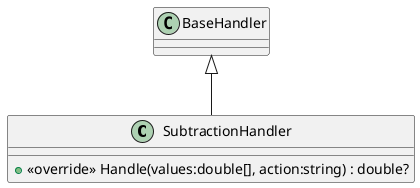 @startuml
class SubtractionHandler {
    + <<override>> Handle(values:double[], action:string) : double?
}
BaseHandler <|-- SubtractionHandler
@enduml

